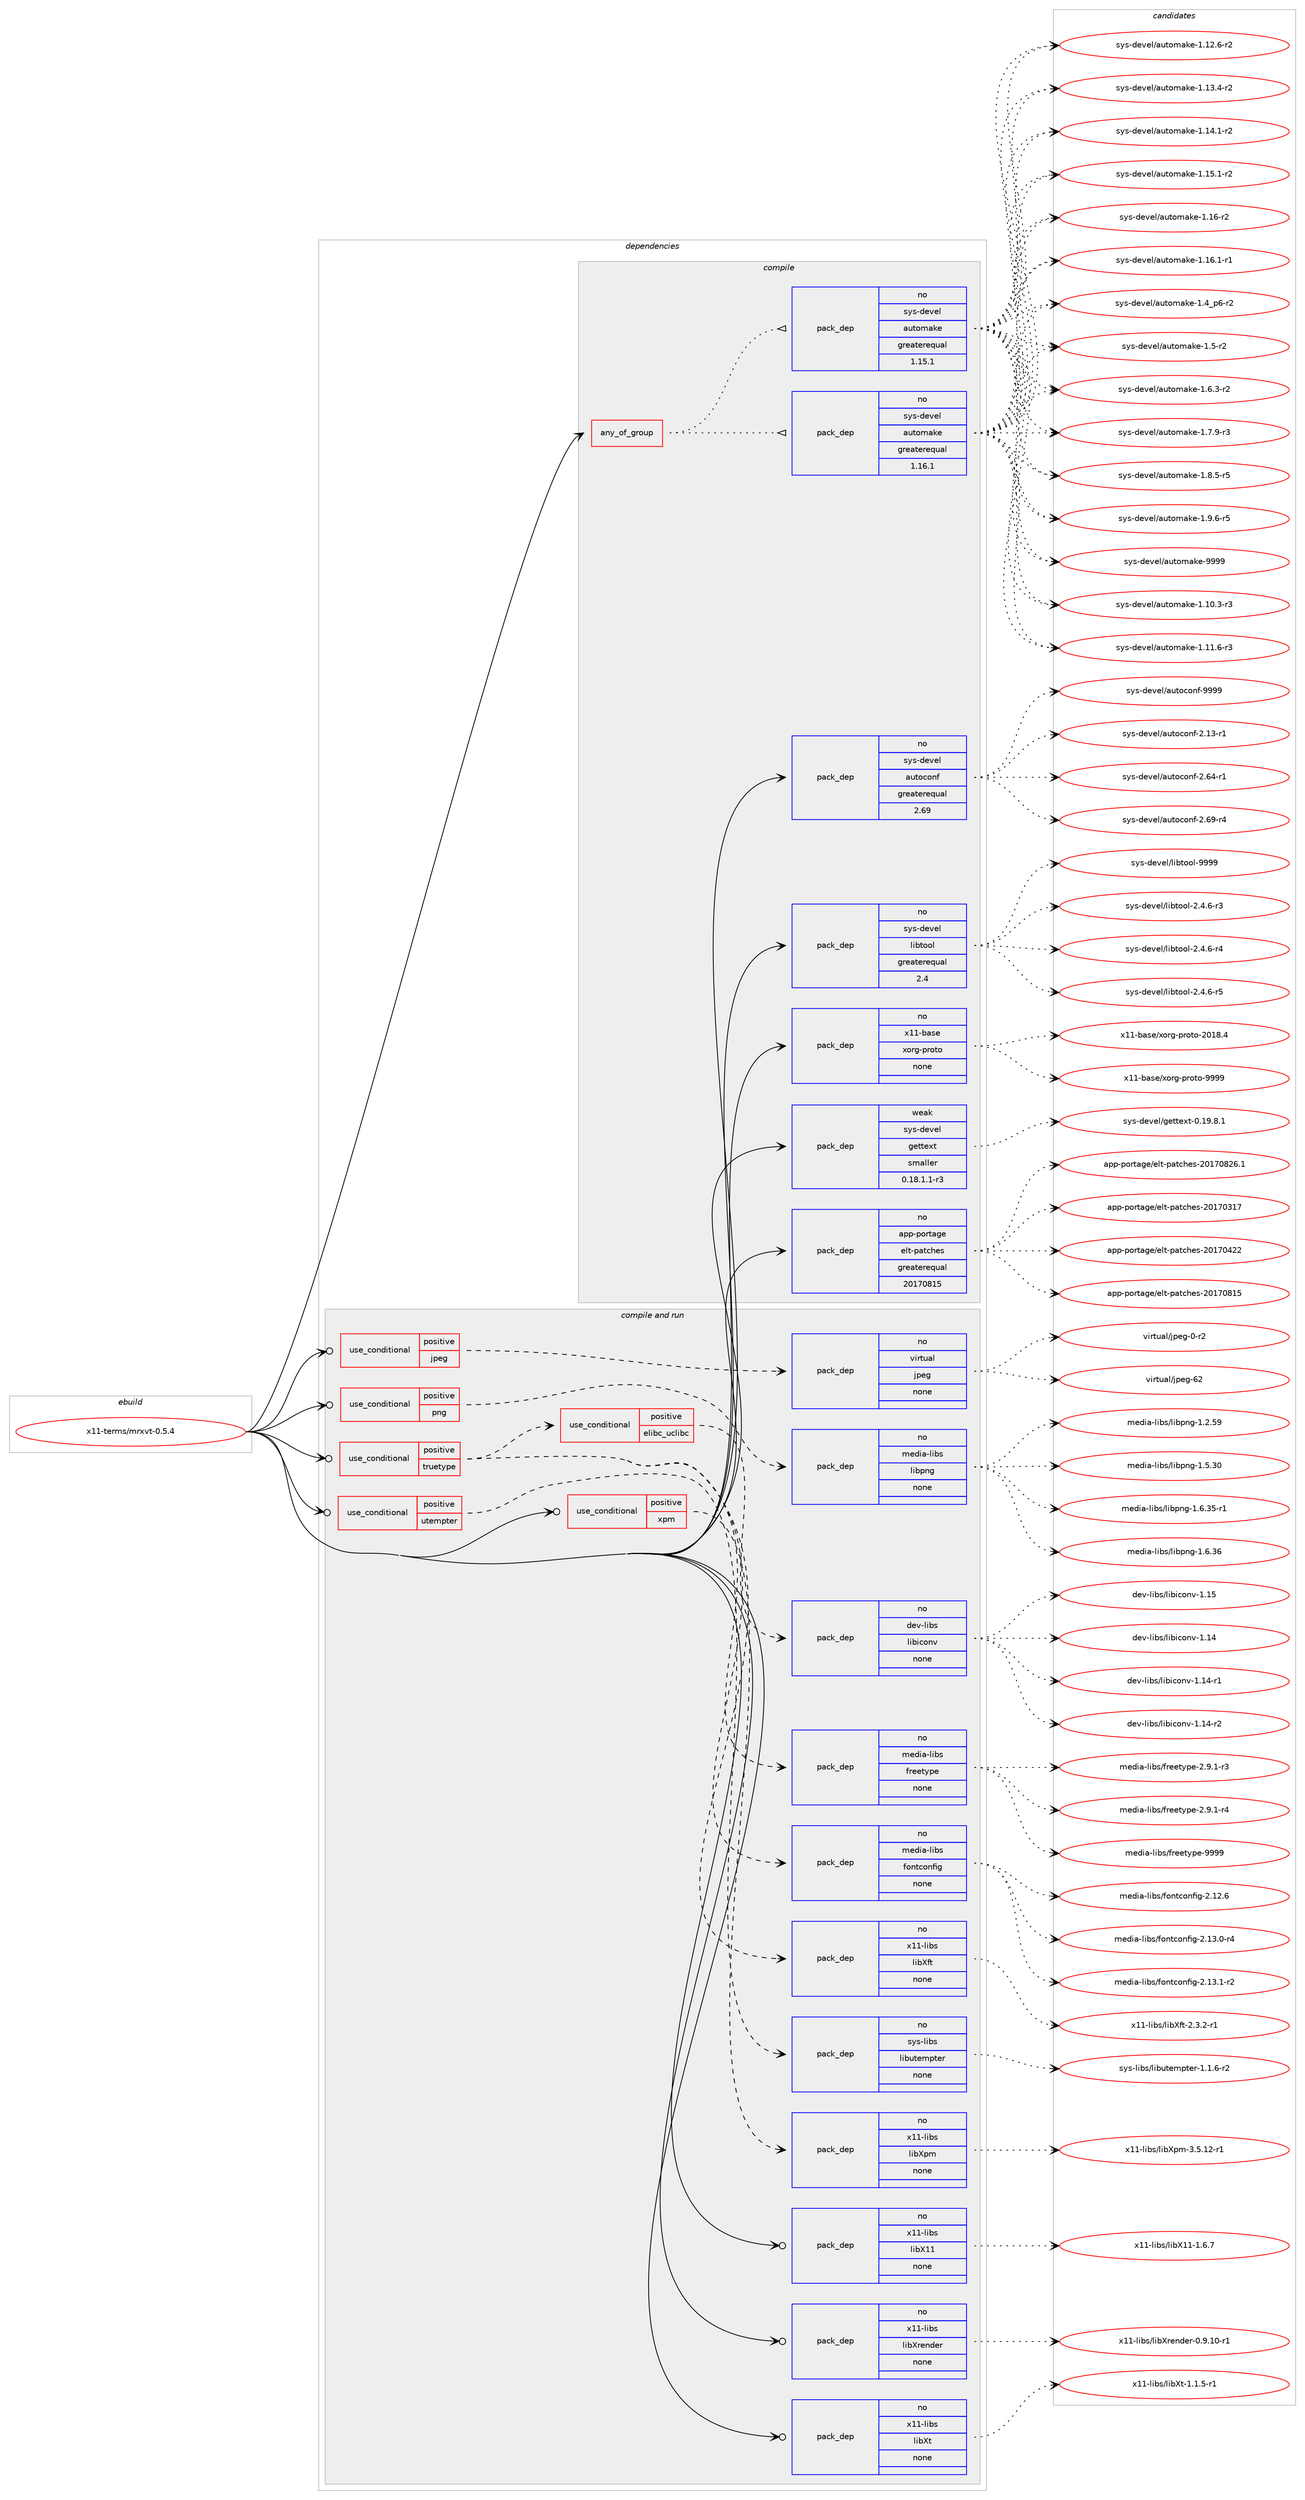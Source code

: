 digraph prolog {

# *************
# Graph options
# *************

newrank=true;
concentrate=true;
compound=true;
graph [rankdir=LR,fontname=Helvetica,fontsize=10,ranksep=1.5];#, ranksep=2.5, nodesep=0.2];
edge  [arrowhead=vee];
node  [fontname=Helvetica,fontsize=10];

# **********
# The ebuild
# **********

subgraph cluster_leftcol {
color=gray;
rank=same;
label=<<i>ebuild</i>>;
id [label="x11-terms/mrxvt-0.5.4", color=red, width=4, href="../x11-terms/mrxvt-0.5.4.svg"];
}

# ****************
# The dependencies
# ****************

subgraph cluster_midcol {
color=gray;
label=<<i>dependencies</i>>;
subgraph cluster_compile {
fillcolor="#eeeeee";
style=filled;
label=<<i>compile</i>>;
subgraph any28803 {
dependency1768362 [label=<<TABLE BORDER="0" CELLBORDER="1" CELLSPACING="0" CELLPADDING="4"><TR><TD CELLPADDING="10">any_of_group</TD></TR></TABLE>>, shape=none, color=red];subgraph pack1271435 {
dependency1768363 [label=<<TABLE BORDER="0" CELLBORDER="1" CELLSPACING="0" CELLPADDING="4" WIDTH="220"><TR><TD ROWSPAN="6" CELLPADDING="30">pack_dep</TD></TR><TR><TD WIDTH="110">no</TD></TR><TR><TD>sys-devel</TD></TR><TR><TD>automake</TD></TR><TR><TD>greaterequal</TD></TR><TR><TD>1.16.1</TD></TR></TABLE>>, shape=none, color=blue];
}
dependency1768362:e -> dependency1768363:w [weight=20,style="dotted",arrowhead="oinv"];
subgraph pack1271436 {
dependency1768364 [label=<<TABLE BORDER="0" CELLBORDER="1" CELLSPACING="0" CELLPADDING="4" WIDTH="220"><TR><TD ROWSPAN="6" CELLPADDING="30">pack_dep</TD></TR><TR><TD WIDTH="110">no</TD></TR><TR><TD>sys-devel</TD></TR><TR><TD>automake</TD></TR><TR><TD>greaterequal</TD></TR><TR><TD>1.15.1</TD></TR></TABLE>>, shape=none, color=blue];
}
dependency1768362:e -> dependency1768364:w [weight=20,style="dotted",arrowhead="oinv"];
}
id:e -> dependency1768362:w [weight=20,style="solid",arrowhead="vee"];
subgraph pack1271437 {
dependency1768365 [label=<<TABLE BORDER="0" CELLBORDER="1" CELLSPACING="0" CELLPADDING="4" WIDTH="220"><TR><TD ROWSPAN="6" CELLPADDING="30">pack_dep</TD></TR><TR><TD WIDTH="110">no</TD></TR><TR><TD>app-portage</TD></TR><TR><TD>elt-patches</TD></TR><TR><TD>greaterequal</TD></TR><TR><TD>20170815</TD></TR></TABLE>>, shape=none, color=blue];
}
id:e -> dependency1768365:w [weight=20,style="solid",arrowhead="vee"];
subgraph pack1271438 {
dependency1768366 [label=<<TABLE BORDER="0" CELLBORDER="1" CELLSPACING="0" CELLPADDING="4" WIDTH="220"><TR><TD ROWSPAN="6" CELLPADDING="30">pack_dep</TD></TR><TR><TD WIDTH="110">no</TD></TR><TR><TD>sys-devel</TD></TR><TR><TD>autoconf</TD></TR><TR><TD>greaterequal</TD></TR><TR><TD>2.69</TD></TR></TABLE>>, shape=none, color=blue];
}
id:e -> dependency1768366:w [weight=20,style="solid",arrowhead="vee"];
subgraph pack1271439 {
dependency1768367 [label=<<TABLE BORDER="0" CELLBORDER="1" CELLSPACING="0" CELLPADDING="4" WIDTH="220"><TR><TD ROWSPAN="6" CELLPADDING="30">pack_dep</TD></TR><TR><TD WIDTH="110">no</TD></TR><TR><TD>sys-devel</TD></TR><TR><TD>libtool</TD></TR><TR><TD>greaterequal</TD></TR><TR><TD>2.4</TD></TR></TABLE>>, shape=none, color=blue];
}
id:e -> dependency1768367:w [weight=20,style="solid",arrowhead="vee"];
subgraph pack1271440 {
dependency1768368 [label=<<TABLE BORDER="0" CELLBORDER="1" CELLSPACING="0" CELLPADDING="4" WIDTH="220"><TR><TD ROWSPAN="6" CELLPADDING="30">pack_dep</TD></TR><TR><TD WIDTH="110">no</TD></TR><TR><TD>x11-base</TD></TR><TR><TD>xorg-proto</TD></TR><TR><TD>none</TD></TR><TR><TD></TD></TR></TABLE>>, shape=none, color=blue];
}
id:e -> dependency1768368:w [weight=20,style="solid",arrowhead="vee"];
subgraph pack1271441 {
dependency1768369 [label=<<TABLE BORDER="0" CELLBORDER="1" CELLSPACING="0" CELLPADDING="4" WIDTH="220"><TR><TD ROWSPAN="6" CELLPADDING="30">pack_dep</TD></TR><TR><TD WIDTH="110">weak</TD></TR><TR><TD>sys-devel</TD></TR><TR><TD>gettext</TD></TR><TR><TD>smaller</TD></TR><TR><TD>0.18.1.1-r3</TD></TR></TABLE>>, shape=none, color=blue];
}
id:e -> dependency1768369:w [weight=20,style="solid",arrowhead="vee"];
}
subgraph cluster_compileandrun {
fillcolor="#eeeeee";
style=filled;
label=<<i>compile and run</i>>;
subgraph cond467113 {
dependency1768370 [label=<<TABLE BORDER="0" CELLBORDER="1" CELLSPACING="0" CELLPADDING="4"><TR><TD ROWSPAN="3" CELLPADDING="10">use_conditional</TD></TR><TR><TD>positive</TD></TR><TR><TD>jpeg</TD></TR></TABLE>>, shape=none, color=red];
subgraph pack1271442 {
dependency1768371 [label=<<TABLE BORDER="0" CELLBORDER="1" CELLSPACING="0" CELLPADDING="4" WIDTH="220"><TR><TD ROWSPAN="6" CELLPADDING="30">pack_dep</TD></TR><TR><TD WIDTH="110">no</TD></TR><TR><TD>virtual</TD></TR><TR><TD>jpeg</TD></TR><TR><TD>none</TD></TR><TR><TD></TD></TR></TABLE>>, shape=none, color=blue];
}
dependency1768370:e -> dependency1768371:w [weight=20,style="dashed",arrowhead="vee"];
}
id:e -> dependency1768370:w [weight=20,style="solid",arrowhead="odotvee"];
subgraph cond467114 {
dependency1768372 [label=<<TABLE BORDER="0" CELLBORDER="1" CELLSPACING="0" CELLPADDING="4"><TR><TD ROWSPAN="3" CELLPADDING="10">use_conditional</TD></TR><TR><TD>positive</TD></TR><TR><TD>png</TD></TR></TABLE>>, shape=none, color=red];
subgraph pack1271443 {
dependency1768373 [label=<<TABLE BORDER="0" CELLBORDER="1" CELLSPACING="0" CELLPADDING="4" WIDTH="220"><TR><TD ROWSPAN="6" CELLPADDING="30">pack_dep</TD></TR><TR><TD WIDTH="110">no</TD></TR><TR><TD>media-libs</TD></TR><TR><TD>libpng</TD></TR><TR><TD>none</TD></TR><TR><TD></TD></TR></TABLE>>, shape=none, color=blue];
}
dependency1768372:e -> dependency1768373:w [weight=20,style="dashed",arrowhead="vee"];
}
id:e -> dependency1768372:w [weight=20,style="solid",arrowhead="odotvee"];
subgraph cond467115 {
dependency1768374 [label=<<TABLE BORDER="0" CELLBORDER="1" CELLSPACING="0" CELLPADDING="4"><TR><TD ROWSPAN="3" CELLPADDING="10">use_conditional</TD></TR><TR><TD>positive</TD></TR><TR><TD>truetype</TD></TR></TABLE>>, shape=none, color=red];
subgraph pack1271444 {
dependency1768375 [label=<<TABLE BORDER="0" CELLBORDER="1" CELLSPACING="0" CELLPADDING="4" WIDTH="220"><TR><TD ROWSPAN="6" CELLPADDING="30">pack_dep</TD></TR><TR><TD WIDTH="110">no</TD></TR><TR><TD>x11-libs</TD></TR><TR><TD>libXft</TD></TR><TR><TD>none</TD></TR><TR><TD></TD></TR></TABLE>>, shape=none, color=blue];
}
dependency1768374:e -> dependency1768375:w [weight=20,style="dashed",arrowhead="vee"];
subgraph pack1271445 {
dependency1768376 [label=<<TABLE BORDER="0" CELLBORDER="1" CELLSPACING="0" CELLPADDING="4" WIDTH="220"><TR><TD ROWSPAN="6" CELLPADDING="30">pack_dep</TD></TR><TR><TD WIDTH="110">no</TD></TR><TR><TD>media-libs</TD></TR><TR><TD>fontconfig</TD></TR><TR><TD>none</TD></TR><TR><TD></TD></TR></TABLE>>, shape=none, color=blue];
}
dependency1768374:e -> dependency1768376:w [weight=20,style="dashed",arrowhead="vee"];
subgraph pack1271446 {
dependency1768377 [label=<<TABLE BORDER="0" CELLBORDER="1" CELLSPACING="0" CELLPADDING="4" WIDTH="220"><TR><TD ROWSPAN="6" CELLPADDING="30">pack_dep</TD></TR><TR><TD WIDTH="110">no</TD></TR><TR><TD>media-libs</TD></TR><TR><TD>freetype</TD></TR><TR><TD>none</TD></TR><TR><TD></TD></TR></TABLE>>, shape=none, color=blue];
}
dependency1768374:e -> dependency1768377:w [weight=20,style="dashed",arrowhead="vee"];
subgraph cond467116 {
dependency1768378 [label=<<TABLE BORDER="0" CELLBORDER="1" CELLSPACING="0" CELLPADDING="4"><TR><TD ROWSPAN="3" CELLPADDING="10">use_conditional</TD></TR><TR><TD>positive</TD></TR><TR><TD>elibc_uclibc</TD></TR></TABLE>>, shape=none, color=red];
subgraph pack1271447 {
dependency1768379 [label=<<TABLE BORDER="0" CELLBORDER="1" CELLSPACING="0" CELLPADDING="4" WIDTH="220"><TR><TD ROWSPAN="6" CELLPADDING="30">pack_dep</TD></TR><TR><TD WIDTH="110">no</TD></TR><TR><TD>dev-libs</TD></TR><TR><TD>libiconv</TD></TR><TR><TD>none</TD></TR><TR><TD></TD></TR></TABLE>>, shape=none, color=blue];
}
dependency1768378:e -> dependency1768379:w [weight=20,style="dashed",arrowhead="vee"];
}
dependency1768374:e -> dependency1768378:w [weight=20,style="dashed",arrowhead="vee"];
}
id:e -> dependency1768374:w [weight=20,style="solid",arrowhead="odotvee"];
subgraph cond467117 {
dependency1768380 [label=<<TABLE BORDER="0" CELLBORDER="1" CELLSPACING="0" CELLPADDING="4"><TR><TD ROWSPAN="3" CELLPADDING="10">use_conditional</TD></TR><TR><TD>positive</TD></TR><TR><TD>utempter</TD></TR></TABLE>>, shape=none, color=red];
subgraph pack1271448 {
dependency1768381 [label=<<TABLE BORDER="0" CELLBORDER="1" CELLSPACING="0" CELLPADDING="4" WIDTH="220"><TR><TD ROWSPAN="6" CELLPADDING="30">pack_dep</TD></TR><TR><TD WIDTH="110">no</TD></TR><TR><TD>sys-libs</TD></TR><TR><TD>libutempter</TD></TR><TR><TD>none</TD></TR><TR><TD></TD></TR></TABLE>>, shape=none, color=blue];
}
dependency1768380:e -> dependency1768381:w [weight=20,style="dashed",arrowhead="vee"];
}
id:e -> dependency1768380:w [weight=20,style="solid",arrowhead="odotvee"];
subgraph cond467118 {
dependency1768382 [label=<<TABLE BORDER="0" CELLBORDER="1" CELLSPACING="0" CELLPADDING="4"><TR><TD ROWSPAN="3" CELLPADDING="10">use_conditional</TD></TR><TR><TD>positive</TD></TR><TR><TD>xpm</TD></TR></TABLE>>, shape=none, color=red];
subgraph pack1271449 {
dependency1768383 [label=<<TABLE BORDER="0" CELLBORDER="1" CELLSPACING="0" CELLPADDING="4" WIDTH="220"><TR><TD ROWSPAN="6" CELLPADDING="30">pack_dep</TD></TR><TR><TD WIDTH="110">no</TD></TR><TR><TD>x11-libs</TD></TR><TR><TD>libXpm</TD></TR><TR><TD>none</TD></TR><TR><TD></TD></TR></TABLE>>, shape=none, color=blue];
}
dependency1768382:e -> dependency1768383:w [weight=20,style="dashed",arrowhead="vee"];
}
id:e -> dependency1768382:w [weight=20,style="solid",arrowhead="odotvee"];
subgraph pack1271450 {
dependency1768384 [label=<<TABLE BORDER="0" CELLBORDER="1" CELLSPACING="0" CELLPADDING="4" WIDTH="220"><TR><TD ROWSPAN="6" CELLPADDING="30">pack_dep</TD></TR><TR><TD WIDTH="110">no</TD></TR><TR><TD>x11-libs</TD></TR><TR><TD>libX11</TD></TR><TR><TD>none</TD></TR><TR><TD></TD></TR></TABLE>>, shape=none, color=blue];
}
id:e -> dependency1768384:w [weight=20,style="solid",arrowhead="odotvee"];
subgraph pack1271451 {
dependency1768385 [label=<<TABLE BORDER="0" CELLBORDER="1" CELLSPACING="0" CELLPADDING="4" WIDTH="220"><TR><TD ROWSPAN="6" CELLPADDING="30">pack_dep</TD></TR><TR><TD WIDTH="110">no</TD></TR><TR><TD>x11-libs</TD></TR><TR><TD>libXrender</TD></TR><TR><TD>none</TD></TR><TR><TD></TD></TR></TABLE>>, shape=none, color=blue];
}
id:e -> dependency1768385:w [weight=20,style="solid",arrowhead="odotvee"];
subgraph pack1271452 {
dependency1768386 [label=<<TABLE BORDER="0" CELLBORDER="1" CELLSPACING="0" CELLPADDING="4" WIDTH="220"><TR><TD ROWSPAN="6" CELLPADDING="30">pack_dep</TD></TR><TR><TD WIDTH="110">no</TD></TR><TR><TD>x11-libs</TD></TR><TR><TD>libXt</TD></TR><TR><TD>none</TD></TR><TR><TD></TD></TR></TABLE>>, shape=none, color=blue];
}
id:e -> dependency1768386:w [weight=20,style="solid",arrowhead="odotvee"];
}
subgraph cluster_run {
fillcolor="#eeeeee";
style=filled;
label=<<i>run</i>>;
}
}

# **************
# The candidates
# **************

subgraph cluster_choices {
rank=same;
color=gray;
label=<<i>candidates</i>>;

subgraph choice1271435 {
color=black;
nodesep=1;
choice11512111545100101118101108479711711611110997107101454946494846514511451 [label="sys-devel/automake-1.10.3-r3", color=red, width=4,href="../sys-devel/automake-1.10.3-r3.svg"];
choice11512111545100101118101108479711711611110997107101454946494946544511451 [label="sys-devel/automake-1.11.6-r3", color=red, width=4,href="../sys-devel/automake-1.11.6-r3.svg"];
choice11512111545100101118101108479711711611110997107101454946495046544511450 [label="sys-devel/automake-1.12.6-r2", color=red, width=4,href="../sys-devel/automake-1.12.6-r2.svg"];
choice11512111545100101118101108479711711611110997107101454946495146524511450 [label="sys-devel/automake-1.13.4-r2", color=red, width=4,href="../sys-devel/automake-1.13.4-r2.svg"];
choice11512111545100101118101108479711711611110997107101454946495246494511450 [label="sys-devel/automake-1.14.1-r2", color=red, width=4,href="../sys-devel/automake-1.14.1-r2.svg"];
choice11512111545100101118101108479711711611110997107101454946495346494511450 [label="sys-devel/automake-1.15.1-r2", color=red, width=4,href="../sys-devel/automake-1.15.1-r2.svg"];
choice1151211154510010111810110847971171161111099710710145494649544511450 [label="sys-devel/automake-1.16-r2", color=red, width=4,href="../sys-devel/automake-1.16-r2.svg"];
choice11512111545100101118101108479711711611110997107101454946495446494511449 [label="sys-devel/automake-1.16.1-r1", color=red, width=4,href="../sys-devel/automake-1.16.1-r1.svg"];
choice115121115451001011181011084797117116111109971071014549465295112544511450 [label="sys-devel/automake-1.4_p6-r2", color=red, width=4,href="../sys-devel/automake-1.4_p6-r2.svg"];
choice11512111545100101118101108479711711611110997107101454946534511450 [label="sys-devel/automake-1.5-r2", color=red, width=4,href="../sys-devel/automake-1.5-r2.svg"];
choice115121115451001011181011084797117116111109971071014549465446514511450 [label="sys-devel/automake-1.6.3-r2", color=red, width=4,href="../sys-devel/automake-1.6.3-r2.svg"];
choice115121115451001011181011084797117116111109971071014549465546574511451 [label="sys-devel/automake-1.7.9-r3", color=red, width=4,href="../sys-devel/automake-1.7.9-r3.svg"];
choice115121115451001011181011084797117116111109971071014549465646534511453 [label="sys-devel/automake-1.8.5-r5", color=red, width=4,href="../sys-devel/automake-1.8.5-r5.svg"];
choice115121115451001011181011084797117116111109971071014549465746544511453 [label="sys-devel/automake-1.9.6-r5", color=red, width=4,href="../sys-devel/automake-1.9.6-r5.svg"];
choice115121115451001011181011084797117116111109971071014557575757 [label="sys-devel/automake-9999", color=red, width=4,href="../sys-devel/automake-9999.svg"];
dependency1768363:e -> choice11512111545100101118101108479711711611110997107101454946494846514511451:w [style=dotted,weight="100"];
dependency1768363:e -> choice11512111545100101118101108479711711611110997107101454946494946544511451:w [style=dotted,weight="100"];
dependency1768363:e -> choice11512111545100101118101108479711711611110997107101454946495046544511450:w [style=dotted,weight="100"];
dependency1768363:e -> choice11512111545100101118101108479711711611110997107101454946495146524511450:w [style=dotted,weight="100"];
dependency1768363:e -> choice11512111545100101118101108479711711611110997107101454946495246494511450:w [style=dotted,weight="100"];
dependency1768363:e -> choice11512111545100101118101108479711711611110997107101454946495346494511450:w [style=dotted,weight="100"];
dependency1768363:e -> choice1151211154510010111810110847971171161111099710710145494649544511450:w [style=dotted,weight="100"];
dependency1768363:e -> choice11512111545100101118101108479711711611110997107101454946495446494511449:w [style=dotted,weight="100"];
dependency1768363:e -> choice115121115451001011181011084797117116111109971071014549465295112544511450:w [style=dotted,weight="100"];
dependency1768363:e -> choice11512111545100101118101108479711711611110997107101454946534511450:w [style=dotted,weight="100"];
dependency1768363:e -> choice115121115451001011181011084797117116111109971071014549465446514511450:w [style=dotted,weight="100"];
dependency1768363:e -> choice115121115451001011181011084797117116111109971071014549465546574511451:w [style=dotted,weight="100"];
dependency1768363:e -> choice115121115451001011181011084797117116111109971071014549465646534511453:w [style=dotted,weight="100"];
dependency1768363:e -> choice115121115451001011181011084797117116111109971071014549465746544511453:w [style=dotted,weight="100"];
dependency1768363:e -> choice115121115451001011181011084797117116111109971071014557575757:w [style=dotted,weight="100"];
}
subgraph choice1271436 {
color=black;
nodesep=1;
choice11512111545100101118101108479711711611110997107101454946494846514511451 [label="sys-devel/automake-1.10.3-r3", color=red, width=4,href="../sys-devel/automake-1.10.3-r3.svg"];
choice11512111545100101118101108479711711611110997107101454946494946544511451 [label="sys-devel/automake-1.11.6-r3", color=red, width=4,href="../sys-devel/automake-1.11.6-r3.svg"];
choice11512111545100101118101108479711711611110997107101454946495046544511450 [label="sys-devel/automake-1.12.6-r2", color=red, width=4,href="../sys-devel/automake-1.12.6-r2.svg"];
choice11512111545100101118101108479711711611110997107101454946495146524511450 [label="sys-devel/automake-1.13.4-r2", color=red, width=4,href="../sys-devel/automake-1.13.4-r2.svg"];
choice11512111545100101118101108479711711611110997107101454946495246494511450 [label="sys-devel/automake-1.14.1-r2", color=red, width=4,href="../sys-devel/automake-1.14.1-r2.svg"];
choice11512111545100101118101108479711711611110997107101454946495346494511450 [label="sys-devel/automake-1.15.1-r2", color=red, width=4,href="../sys-devel/automake-1.15.1-r2.svg"];
choice1151211154510010111810110847971171161111099710710145494649544511450 [label="sys-devel/automake-1.16-r2", color=red, width=4,href="../sys-devel/automake-1.16-r2.svg"];
choice11512111545100101118101108479711711611110997107101454946495446494511449 [label="sys-devel/automake-1.16.1-r1", color=red, width=4,href="../sys-devel/automake-1.16.1-r1.svg"];
choice115121115451001011181011084797117116111109971071014549465295112544511450 [label="sys-devel/automake-1.4_p6-r2", color=red, width=4,href="../sys-devel/automake-1.4_p6-r2.svg"];
choice11512111545100101118101108479711711611110997107101454946534511450 [label="sys-devel/automake-1.5-r2", color=red, width=4,href="../sys-devel/automake-1.5-r2.svg"];
choice115121115451001011181011084797117116111109971071014549465446514511450 [label="sys-devel/automake-1.6.3-r2", color=red, width=4,href="../sys-devel/automake-1.6.3-r2.svg"];
choice115121115451001011181011084797117116111109971071014549465546574511451 [label="sys-devel/automake-1.7.9-r3", color=red, width=4,href="../sys-devel/automake-1.7.9-r3.svg"];
choice115121115451001011181011084797117116111109971071014549465646534511453 [label="sys-devel/automake-1.8.5-r5", color=red, width=4,href="../sys-devel/automake-1.8.5-r5.svg"];
choice115121115451001011181011084797117116111109971071014549465746544511453 [label="sys-devel/automake-1.9.6-r5", color=red, width=4,href="../sys-devel/automake-1.9.6-r5.svg"];
choice115121115451001011181011084797117116111109971071014557575757 [label="sys-devel/automake-9999", color=red, width=4,href="../sys-devel/automake-9999.svg"];
dependency1768364:e -> choice11512111545100101118101108479711711611110997107101454946494846514511451:w [style=dotted,weight="100"];
dependency1768364:e -> choice11512111545100101118101108479711711611110997107101454946494946544511451:w [style=dotted,weight="100"];
dependency1768364:e -> choice11512111545100101118101108479711711611110997107101454946495046544511450:w [style=dotted,weight="100"];
dependency1768364:e -> choice11512111545100101118101108479711711611110997107101454946495146524511450:w [style=dotted,weight="100"];
dependency1768364:e -> choice11512111545100101118101108479711711611110997107101454946495246494511450:w [style=dotted,weight="100"];
dependency1768364:e -> choice11512111545100101118101108479711711611110997107101454946495346494511450:w [style=dotted,weight="100"];
dependency1768364:e -> choice1151211154510010111810110847971171161111099710710145494649544511450:w [style=dotted,weight="100"];
dependency1768364:e -> choice11512111545100101118101108479711711611110997107101454946495446494511449:w [style=dotted,weight="100"];
dependency1768364:e -> choice115121115451001011181011084797117116111109971071014549465295112544511450:w [style=dotted,weight="100"];
dependency1768364:e -> choice11512111545100101118101108479711711611110997107101454946534511450:w [style=dotted,weight="100"];
dependency1768364:e -> choice115121115451001011181011084797117116111109971071014549465446514511450:w [style=dotted,weight="100"];
dependency1768364:e -> choice115121115451001011181011084797117116111109971071014549465546574511451:w [style=dotted,weight="100"];
dependency1768364:e -> choice115121115451001011181011084797117116111109971071014549465646534511453:w [style=dotted,weight="100"];
dependency1768364:e -> choice115121115451001011181011084797117116111109971071014549465746544511453:w [style=dotted,weight="100"];
dependency1768364:e -> choice115121115451001011181011084797117116111109971071014557575757:w [style=dotted,weight="100"];
}
subgraph choice1271437 {
color=black;
nodesep=1;
choice97112112451121111141169710310147101108116451129711699104101115455048495548514955 [label="app-portage/elt-patches-20170317", color=red, width=4,href="../app-portage/elt-patches-20170317.svg"];
choice97112112451121111141169710310147101108116451129711699104101115455048495548525050 [label="app-portage/elt-patches-20170422", color=red, width=4,href="../app-portage/elt-patches-20170422.svg"];
choice97112112451121111141169710310147101108116451129711699104101115455048495548564953 [label="app-portage/elt-patches-20170815", color=red, width=4,href="../app-portage/elt-patches-20170815.svg"];
choice971121124511211111411697103101471011081164511297116991041011154550484955485650544649 [label="app-portage/elt-patches-20170826.1", color=red, width=4,href="../app-portage/elt-patches-20170826.1.svg"];
dependency1768365:e -> choice97112112451121111141169710310147101108116451129711699104101115455048495548514955:w [style=dotted,weight="100"];
dependency1768365:e -> choice97112112451121111141169710310147101108116451129711699104101115455048495548525050:w [style=dotted,weight="100"];
dependency1768365:e -> choice97112112451121111141169710310147101108116451129711699104101115455048495548564953:w [style=dotted,weight="100"];
dependency1768365:e -> choice971121124511211111411697103101471011081164511297116991041011154550484955485650544649:w [style=dotted,weight="100"];
}
subgraph choice1271438 {
color=black;
nodesep=1;
choice1151211154510010111810110847971171161119911111010245504649514511449 [label="sys-devel/autoconf-2.13-r1", color=red, width=4,href="../sys-devel/autoconf-2.13-r1.svg"];
choice1151211154510010111810110847971171161119911111010245504654524511449 [label="sys-devel/autoconf-2.64-r1", color=red, width=4,href="../sys-devel/autoconf-2.64-r1.svg"];
choice1151211154510010111810110847971171161119911111010245504654574511452 [label="sys-devel/autoconf-2.69-r4", color=red, width=4,href="../sys-devel/autoconf-2.69-r4.svg"];
choice115121115451001011181011084797117116111991111101024557575757 [label="sys-devel/autoconf-9999", color=red, width=4,href="../sys-devel/autoconf-9999.svg"];
dependency1768366:e -> choice1151211154510010111810110847971171161119911111010245504649514511449:w [style=dotted,weight="100"];
dependency1768366:e -> choice1151211154510010111810110847971171161119911111010245504654524511449:w [style=dotted,weight="100"];
dependency1768366:e -> choice1151211154510010111810110847971171161119911111010245504654574511452:w [style=dotted,weight="100"];
dependency1768366:e -> choice115121115451001011181011084797117116111991111101024557575757:w [style=dotted,weight="100"];
}
subgraph choice1271439 {
color=black;
nodesep=1;
choice1151211154510010111810110847108105981161111111084550465246544511451 [label="sys-devel/libtool-2.4.6-r3", color=red, width=4,href="../sys-devel/libtool-2.4.6-r3.svg"];
choice1151211154510010111810110847108105981161111111084550465246544511452 [label="sys-devel/libtool-2.4.6-r4", color=red, width=4,href="../sys-devel/libtool-2.4.6-r4.svg"];
choice1151211154510010111810110847108105981161111111084550465246544511453 [label="sys-devel/libtool-2.4.6-r5", color=red, width=4,href="../sys-devel/libtool-2.4.6-r5.svg"];
choice1151211154510010111810110847108105981161111111084557575757 [label="sys-devel/libtool-9999", color=red, width=4,href="../sys-devel/libtool-9999.svg"];
dependency1768367:e -> choice1151211154510010111810110847108105981161111111084550465246544511451:w [style=dotted,weight="100"];
dependency1768367:e -> choice1151211154510010111810110847108105981161111111084550465246544511452:w [style=dotted,weight="100"];
dependency1768367:e -> choice1151211154510010111810110847108105981161111111084550465246544511453:w [style=dotted,weight="100"];
dependency1768367:e -> choice1151211154510010111810110847108105981161111111084557575757:w [style=dotted,weight="100"];
}
subgraph choice1271440 {
color=black;
nodesep=1;
choice1204949459897115101471201111141034511211411111611145504849564652 [label="x11-base/xorg-proto-2018.4", color=red, width=4,href="../x11-base/xorg-proto-2018.4.svg"];
choice120494945989711510147120111114103451121141111161114557575757 [label="x11-base/xorg-proto-9999", color=red, width=4,href="../x11-base/xorg-proto-9999.svg"];
dependency1768368:e -> choice1204949459897115101471201111141034511211411111611145504849564652:w [style=dotted,weight="100"];
dependency1768368:e -> choice120494945989711510147120111114103451121141111161114557575757:w [style=dotted,weight="100"];
}
subgraph choice1271441 {
color=black;
nodesep=1;
choice1151211154510010111810110847103101116116101120116454846495746564649 [label="sys-devel/gettext-0.19.8.1", color=red, width=4,href="../sys-devel/gettext-0.19.8.1.svg"];
dependency1768369:e -> choice1151211154510010111810110847103101116116101120116454846495746564649:w [style=dotted,weight="100"];
}
subgraph choice1271442 {
color=black;
nodesep=1;
choice118105114116117971084710611210110345484511450 [label="virtual/jpeg-0-r2", color=red, width=4,href="../virtual/jpeg-0-r2.svg"];
choice1181051141161179710847106112101103455450 [label="virtual/jpeg-62", color=red, width=4,href="../virtual/jpeg-62.svg"];
dependency1768371:e -> choice118105114116117971084710611210110345484511450:w [style=dotted,weight="100"];
dependency1768371:e -> choice1181051141161179710847106112101103455450:w [style=dotted,weight="100"];
}
subgraph choice1271443 {
color=black;
nodesep=1;
choice109101100105974510810598115471081059811211010345494650465357 [label="media-libs/libpng-1.2.59", color=red, width=4,href="../media-libs/libpng-1.2.59.svg"];
choice109101100105974510810598115471081059811211010345494653465148 [label="media-libs/libpng-1.5.30", color=red, width=4,href="../media-libs/libpng-1.5.30.svg"];
choice1091011001059745108105981154710810598112110103454946544651534511449 [label="media-libs/libpng-1.6.35-r1", color=red, width=4,href="../media-libs/libpng-1.6.35-r1.svg"];
choice109101100105974510810598115471081059811211010345494654465154 [label="media-libs/libpng-1.6.36", color=red, width=4,href="../media-libs/libpng-1.6.36.svg"];
dependency1768373:e -> choice109101100105974510810598115471081059811211010345494650465357:w [style=dotted,weight="100"];
dependency1768373:e -> choice109101100105974510810598115471081059811211010345494653465148:w [style=dotted,weight="100"];
dependency1768373:e -> choice1091011001059745108105981154710810598112110103454946544651534511449:w [style=dotted,weight="100"];
dependency1768373:e -> choice109101100105974510810598115471081059811211010345494654465154:w [style=dotted,weight="100"];
}
subgraph choice1271444 {
color=black;
nodesep=1;
choice120494945108105981154710810598881021164550465146504511449 [label="x11-libs/libXft-2.3.2-r1", color=red, width=4,href="../x11-libs/libXft-2.3.2-r1.svg"];
dependency1768375:e -> choice120494945108105981154710810598881021164550465146504511449:w [style=dotted,weight="100"];
}
subgraph choice1271445 {
color=black;
nodesep=1;
choice109101100105974510810598115471021111101169911111010210510345504649504654 [label="media-libs/fontconfig-2.12.6", color=red, width=4,href="../media-libs/fontconfig-2.12.6.svg"];
choice1091011001059745108105981154710211111011699111110102105103455046495146484511452 [label="media-libs/fontconfig-2.13.0-r4", color=red, width=4,href="../media-libs/fontconfig-2.13.0-r4.svg"];
choice1091011001059745108105981154710211111011699111110102105103455046495146494511450 [label="media-libs/fontconfig-2.13.1-r2", color=red, width=4,href="../media-libs/fontconfig-2.13.1-r2.svg"];
dependency1768376:e -> choice109101100105974510810598115471021111101169911111010210510345504649504654:w [style=dotted,weight="100"];
dependency1768376:e -> choice1091011001059745108105981154710211111011699111110102105103455046495146484511452:w [style=dotted,weight="100"];
dependency1768376:e -> choice1091011001059745108105981154710211111011699111110102105103455046495146494511450:w [style=dotted,weight="100"];
}
subgraph choice1271446 {
color=black;
nodesep=1;
choice109101100105974510810598115471021141011011161211121014550465746494511451 [label="media-libs/freetype-2.9.1-r3", color=red, width=4,href="../media-libs/freetype-2.9.1-r3.svg"];
choice109101100105974510810598115471021141011011161211121014550465746494511452 [label="media-libs/freetype-2.9.1-r4", color=red, width=4,href="../media-libs/freetype-2.9.1-r4.svg"];
choice109101100105974510810598115471021141011011161211121014557575757 [label="media-libs/freetype-9999", color=red, width=4,href="../media-libs/freetype-9999.svg"];
dependency1768377:e -> choice109101100105974510810598115471021141011011161211121014550465746494511451:w [style=dotted,weight="100"];
dependency1768377:e -> choice109101100105974510810598115471021141011011161211121014550465746494511452:w [style=dotted,weight="100"];
dependency1768377:e -> choice109101100105974510810598115471021141011011161211121014557575757:w [style=dotted,weight="100"];
}
subgraph choice1271447 {
color=black;
nodesep=1;
choice10010111845108105981154710810598105991111101184549464952 [label="dev-libs/libiconv-1.14", color=red, width=4,href="../dev-libs/libiconv-1.14.svg"];
choice100101118451081059811547108105981059911111011845494649524511449 [label="dev-libs/libiconv-1.14-r1", color=red, width=4,href="../dev-libs/libiconv-1.14-r1.svg"];
choice100101118451081059811547108105981059911111011845494649524511450 [label="dev-libs/libiconv-1.14-r2", color=red, width=4,href="../dev-libs/libiconv-1.14-r2.svg"];
choice10010111845108105981154710810598105991111101184549464953 [label="dev-libs/libiconv-1.15", color=red, width=4,href="../dev-libs/libiconv-1.15.svg"];
dependency1768379:e -> choice10010111845108105981154710810598105991111101184549464952:w [style=dotted,weight="100"];
dependency1768379:e -> choice100101118451081059811547108105981059911111011845494649524511449:w [style=dotted,weight="100"];
dependency1768379:e -> choice100101118451081059811547108105981059911111011845494649524511450:w [style=dotted,weight="100"];
dependency1768379:e -> choice10010111845108105981154710810598105991111101184549464953:w [style=dotted,weight="100"];
}
subgraph choice1271448 {
color=black;
nodesep=1;
choice115121115451081059811547108105981171161011091121161011144549464946544511450 [label="sys-libs/libutempter-1.1.6-r2", color=red, width=4,href="../sys-libs/libutempter-1.1.6-r2.svg"];
dependency1768381:e -> choice115121115451081059811547108105981171161011091121161011144549464946544511450:w [style=dotted,weight="100"];
}
subgraph choice1271449 {
color=black;
nodesep=1;
choice12049494510810598115471081059888112109455146534649504511449 [label="x11-libs/libXpm-3.5.12-r1", color=red, width=4,href="../x11-libs/libXpm-3.5.12-r1.svg"];
dependency1768383:e -> choice12049494510810598115471081059888112109455146534649504511449:w [style=dotted,weight="100"];
}
subgraph choice1271450 {
color=black;
nodesep=1;
choice120494945108105981154710810598884949454946544655 [label="x11-libs/libX11-1.6.7", color=red, width=4,href="../x11-libs/libX11-1.6.7.svg"];
dependency1768384:e -> choice120494945108105981154710810598884949454946544655:w [style=dotted,weight="100"];
}
subgraph choice1271451 {
color=black;
nodesep=1;
choice12049494510810598115471081059888114101110100101114454846574649484511449 [label="x11-libs/libXrender-0.9.10-r1", color=red, width=4,href="../x11-libs/libXrender-0.9.10-r1.svg"];
dependency1768385:e -> choice12049494510810598115471081059888114101110100101114454846574649484511449:w [style=dotted,weight="100"];
}
subgraph choice1271452 {
color=black;
nodesep=1;
choice120494945108105981154710810598881164549464946534511449 [label="x11-libs/libXt-1.1.5-r1", color=red, width=4,href="../x11-libs/libXt-1.1.5-r1.svg"];
dependency1768386:e -> choice120494945108105981154710810598881164549464946534511449:w [style=dotted,weight="100"];
}
}

}

